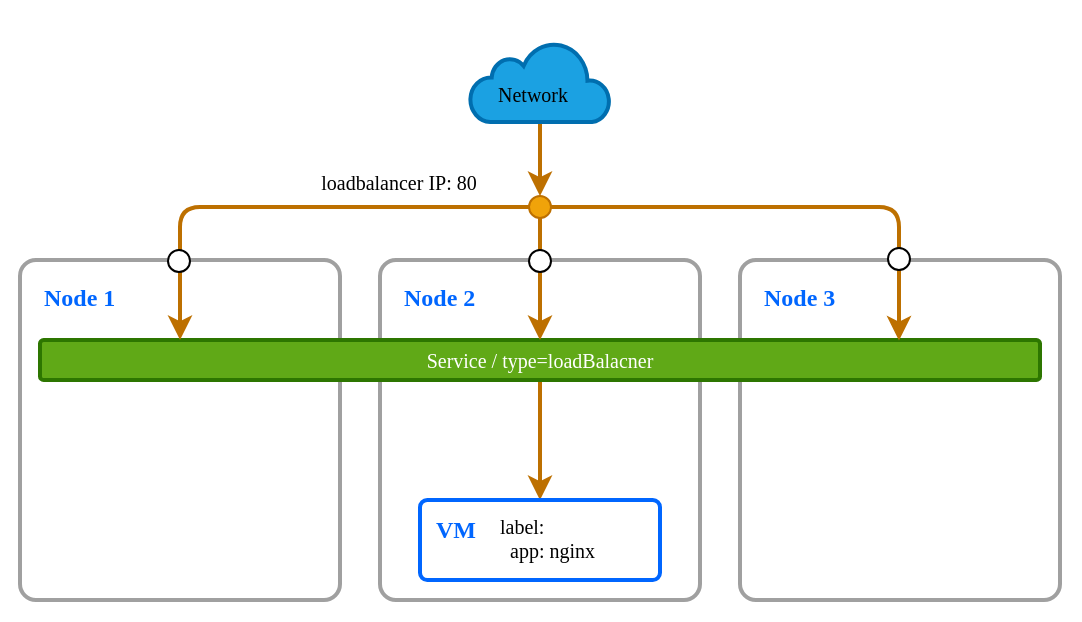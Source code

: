 <mxfile>
    <diagram id="6EXt89o7fHejoy0miyVt" name="Page-1">
        <mxGraphModel dx="2544" dy="1756" grid="1" gridSize="10" guides="1" tooltips="1" connect="1" arrows="1" fold="1" page="1" pageScale="1" pageWidth="850" pageHeight="1100" math="0" shadow="0">
            <root>
                <mxCell id="0"/>
                <mxCell id="1" parent="0"/>
                <mxCell id="142" value="" style="rounded=0;whiteSpace=wrap;html=1;fontFamily=JetBrains Mono;fontSource=https%3A%2F%2Ffonts.googleapis.com%2Fcss%3Ffamily%3DJetBrains%2BMono;fontSize=14;fillColor=#FFFFFF;strokeColor=none;" parent="1" vertex="1">
                    <mxGeometry x="200" y="-80" width="540" height="310" as="geometry"/>
                </mxCell>
                <mxCell id="143" value="" style="rounded=1;whiteSpace=wrap;html=1;fillColor=none;fontColor=#0066ff;strokeColor=#A0A0A0;arcSize=5;strokeWidth=2;fontFamily=JetBrains Mono;fontSource=https%3A%2F%2Ffonts.googleapis.com%2Fcss%3Ffamily%3DJetBrains%2BMono;gradientColor=none;fillStyle=hatch;" parent="1" vertex="1">
                    <mxGeometry x="210" y="50" width="160" height="170" as="geometry"/>
                </mxCell>
                <mxCell id="144" value="Node 1" style="text;html=1;strokeColor=none;fillColor=none;align=left;verticalAlign=middle;whiteSpace=wrap;rounded=0;fontColor=#0066ff;strokeWidth=2;fontFamily=JetBrains Mono;fontSource=https%3A%2F%2Ffonts.googleapis.com%2Fcss%3Ffamily%3DJetBrains%2BMono;fontSize=12;fontStyle=1" parent="1" vertex="1">
                    <mxGeometry x="220" y="59" width="60" height="20" as="geometry"/>
                </mxCell>
                <mxCell id="145" value="" style="rounded=1;whiteSpace=wrap;html=1;fillColor=none;fontColor=#0066ff;strokeColor=#A0A0A0;arcSize=5;strokeWidth=2;fontFamily=JetBrains Mono;fontSource=https%3A%2F%2Ffonts.googleapis.com%2Fcss%3Ffamily%3DJetBrains%2BMono;gradientColor=none;fillStyle=hatch;" parent="1" vertex="1">
                    <mxGeometry x="390" y="50" width="160" height="170" as="geometry"/>
                </mxCell>
                <mxCell id="146" value="Node 2" style="text;html=1;strokeColor=none;fillColor=none;align=left;verticalAlign=middle;whiteSpace=wrap;rounded=0;fontColor=#0066ff;strokeWidth=2;fontFamily=JetBrains Mono;fontSource=https%3A%2F%2Ffonts.googleapis.com%2Fcss%3Ffamily%3DJetBrains%2BMono;fontSize=12;fontStyle=1" parent="1" vertex="1">
                    <mxGeometry x="400" y="59" width="60" height="20" as="geometry"/>
                </mxCell>
                <mxCell id="147" value="" style="rounded=1;whiteSpace=wrap;html=1;fillColor=none;fontColor=#0066ff;strokeColor=#A0A0A0;arcSize=5;strokeWidth=2;fontFamily=JetBrains Mono;fontSource=https%3A%2F%2Ffonts.googleapis.com%2Fcss%3Ffamily%3DJetBrains%2BMono;gradientColor=none;fillStyle=hatch;" parent="1" vertex="1">
                    <mxGeometry x="570" y="50" width="160" height="170" as="geometry"/>
                </mxCell>
                <mxCell id="148" value="Node 3" style="text;html=1;strokeColor=none;fillColor=none;align=left;verticalAlign=middle;whiteSpace=wrap;rounded=0;fontColor=#0066ff;strokeWidth=2;fontFamily=JetBrains Mono;fontSource=https%3A%2F%2Ffonts.googleapis.com%2Fcss%3Ffamily%3DJetBrains%2BMono;fontSize=12;fontStyle=1" parent="1" vertex="1">
                    <mxGeometry x="580" y="59" width="60" height="20" as="geometry"/>
                </mxCell>
                <mxCell id="189" style="edgeStyle=none;html=1;exitX=0.5;exitY=1;exitDx=0;exitDy=0;entryX=0.5;entryY=0;entryDx=0;entryDy=0;fontSize=12;strokeColor=#BD7000;strokeWidth=2;fillColor=#f0a30a;" parent="1" source="188" edge="1">
                    <mxGeometry relative="1" as="geometry">
                        <mxPoint x="470" y="170" as="targetPoint"/>
                    </mxGeometry>
                </mxCell>
                <mxCell id="188" value="&lt;font style=&quot;font-size: 10px;&quot;&gt;Service / type=loadBalacner&lt;/font&gt;" style="rounded=1;whiteSpace=wrap;html=1;strokeColor=#2D7600;strokeWidth=2;fontFamily=JetBrains Mono;fontSource=https%3A%2F%2Ffonts.googleapis.com%2Fcss%3Ffamily%3DJetBrains%2BMono;fontSize=10;fontColor=#ffffff;fillColor=#60a917;arcSize=9;" parent="1" vertex="1">
                    <mxGeometry x="220" y="90" width="500" height="20" as="geometry"/>
                </mxCell>
                <mxCell id="210" style="edgeStyle=none;html=1;exitX=0.5;exitY=1;exitDx=0;exitDy=0;entryX=0.5;entryY=0;entryDx=0;entryDy=0;fillColor=#f0a30a;strokeColor=#BD7000;strokeWidth=2;startArrow=none;" parent="1" source="212" target="188" edge="1">
                    <mxGeometry relative="1" as="geometry"/>
                </mxCell>
                <mxCell id="193" value="" style="ellipse;whiteSpace=wrap;html=1;aspect=fixed;fontSize=12;fillColor=#f0a30a;fontColor=#000000;strokeColor=#BD7000;" parent="1" vertex="1">
                    <mxGeometry x="464.5" y="18" width="11" height="11" as="geometry"/>
                </mxCell>
                <mxCell id="198" style="edgeStyle=orthogonalEdgeStyle;html=1;entryX=0.5;entryY=0.235;entryDx=0;entryDy=0;strokeColor=#BD7000;strokeWidth=2;fontFamily=JetBrains Mono;fontSource=https%3A%2F%2Ffonts.googleapis.com%2Fcss%3Ffamily%3DJetBrains%2BMono;fontSize=12;fontColor=#000000;fillColor=#f0a30a;exitX=0;exitY=0.5;exitDx=0;exitDy=0;entryPerimeter=0;" parent="1" source="193" target="143" edge="1">
                    <mxGeometry relative="1" as="geometry">
                        <mxPoint x="290" y="45" as="targetPoint"/>
                    </mxGeometry>
                </mxCell>
                <mxCell id="199" style="edgeStyle=orthogonalEdgeStyle;html=1;entryX=0.5;entryY=0;entryDx=0;entryDy=0;strokeColor=#BD7000;strokeWidth=2;fontFamily=JetBrains Mono;fontSource=https%3A%2F%2Ffonts.googleapis.com%2Fcss%3Ffamily%3DJetBrains%2BMono;fontSize=12;fontColor=#000000;fillColor=#f0a30a;" parent="1" source="197" target="193" edge="1">
                    <mxGeometry relative="1" as="geometry"/>
                </mxCell>
                <mxCell id="200" style="edgeStyle=orthogonalEdgeStyle;html=1;entryX=0.859;entryY=0.013;entryDx=0;entryDy=0;strokeColor=#BD7000;strokeWidth=2;fontFamily=JetBrains Mono;fontSource=https%3A%2F%2Ffonts.googleapis.com%2Fcss%3Ffamily%3DJetBrains%2BMono;fontSize=12;fontColor=#000000;fillColor=#f0a30a;exitX=1;exitY=0.5;exitDx=0;exitDy=0;entryPerimeter=0;" parent="1" source="193" target="188" edge="1">
                    <mxGeometry relative="1" as="geometry">
                        <mxPoint x="650" y="44" as="targetPoint"/>
                    </mxGeometry>
                </mxCell>
                <mxCell id="197" value="" style="html=1;verticalLabelPosition=bottom;align=center;labelBackgroundColor=#ffffff;verticalAlign=top;strokeWidth=2;strokeColor=#006EAF;shadow=0;dashed=0;shape=mxgraph.ios7.icons.cloud;fontFamily=JetBrains Mono;fontSource=https%3A%2F%2Ffonts.googleapis.com%2Fcss%3Ffamily%3DJetBrains%2BMono;fontSize=12;fontColor=#ffffff;fillColor=#1ba1e2;" parent="1" vertex="1">
                    <mxGeometry x="435" y="-59" width="70" height="40" as="geometry"/>
                </mxCell>
                <mxCell id="201" value="loadbalancer IP: 80" style="text;html=1;align=center;verticalAlign=middle;whiteSpace=wrap;rounded=0;fontSize=10;fontColor=#000000;fontFamily=JetBrains Mono;fontSource=https%3A%2F%2Ffonts.googleapis.com%2Fcss%3Ffamily%3DJetBrains%2BMono;" parent="1" vertex="1">
                    <mxGeometry x="333.5" y="3" width="131" height="15" as="geometry"/>
                </mxCell>
                <mxCell id="209" value="&lt;span style=&quot;font-weight: normal; font-size: 10px;&quot;&gt;&lt;font color=&quot;#000000&quot; style=&quot;font-size: 10px;&quot;&gt;Network&lt;/font&gt;&lt;/span&gt;" style="text;html=1;strokeColor=none;fillColor=none;align=left;verticalAlign=middle;whiteSpace=wrap;rounded=0;fontColor=#0066ff;strokeWidth=2;fontFamily=JetBrains Mono;fontSource=https%3A%2F%2Ffonts.googleapis.com%2Fcss%3Ffamily%3DJetBrains%2BMono;fontSize=10;fontStyle=1" parent="1" vertex="1">
                    <mxGeometry x="447" y="-43" width="60" height="20" as="geometry"/>
                </mxCell>
                <mxCell id="211" value="" style="ellipse;whiteSpace=wrap;html=1;aspect=fixed;fontSize=12;" parent="1" vertex="1">
                    <mxGeometry x="284" y="45" width="11" height="11" as="geometry"/>
                </mxCell>
                <mxCell id="213" value="" style="ellipse;whiteSpace=wrap;html=1;aspect=fixed;fontSize=12;" parent="1" vertex="1">
                    <mxGeometry x="644" y="44" width="11" height="11" as="geometry"/>
                </mxCell>
                <mxCell id="214" value="" style="edgeStyle=none;html=1;exitX=0.5;exitY=1;exitDx=0;exitDy=0;entryX=0.5;entryY=0;entryDx=0;entryDy=0;fillColor=#f0a30a;strokeColor=#BD7000;strokeWidth=2;endArrow=none;" parent="1" source="193" target="212" edge="1">
                    <mxGeometry relative="1" as="geometry">
                        <mxPoint x="470.0" y="29" as="sourcePoint"/>
                        <mxPoint x="470.0" y="90" as="targetPoint"/>
                    </mxGeometry>
                </mxCell>
                <mxCell id="212" value="" style="ellipse;whiteSpace=wrap;html=1;aspect=fixed;fontSize=12;" parent="1" vertex="1">
                    <mxGeometry x="464.5" y="45" width="11" height="11" as="geometry"/>
                </mxCell>
                <mxCell id="215" value="" style="rounded=1;whiteSpace=wrap;html=1;strokeColor=#0066FF;strokeWidth=2;fontFamily=JetBrains Mono;fontSource=https%3A%2F%2Ffonts.googleapis.com%2Fcss%3Ffamily%3DJetBrains%2BMono;fontSize=12;fontColor=#ffffff;fillColor=none;arcSize=9;" parent="1" vertex="1">
                    <mxGeometry x="410" y="170" width="120" height="40" as="geometry"/>
                </mxCell>
                <mxCell id="216" value="VM" style="text;html=1;strokeColor=none;fillColor=none;align=left;verticalAlign=middle;whiteSpace=wrap;rounded=0;fontColor=#0066ff;strokeWidth=2;fontFamily=JetBrains Mono;fontSource=https%3A%2F%2Ffonts.googleapis.com%2Fcss%3Ffamily%3DJetBrains%2BMono;fontSize=12;fontStyle=1" parent="1" vertex="1">
                    <mxGeometry x="415.5" y="174.5" width="60" height="20" as="geometry"/>
                </mxCell>
                <mxCell id="217" value="label:&#10;  app: nginx&#10;" style="text;strokeColor=none;fillColor=none;align=left;verticalAlign=top;whiteSpace=wrap;rounded=0;labelBackgroundColor=none;fontFamily=JetBrains Mono;fontSource=https%3A%2F%2Ffonts.googleapis.com%2Fcss%3Ffamily%3DJetBrains%2BMono;fontColor=#000000;fontSize=10;spacing=3;horizontal=1;" parent="1" vertex="1">
                    <mxGeometry x="447" y="170" width="100" height="29" as="geometry"/>
                </mxCell>
            </root>
        </mxGraphModel>
    </diagram>
</mxfile>
